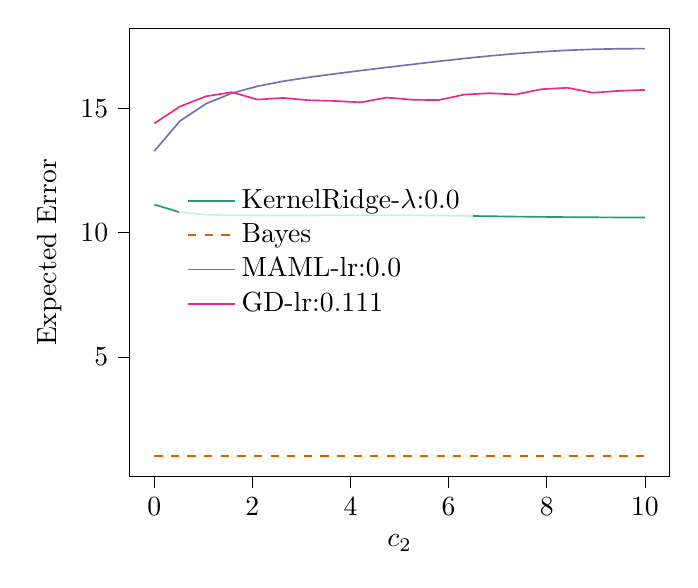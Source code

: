 % This file was created with tikzplotlib v0.10.1.
\begin{tikzpicture}

\definecolor{chocolate217952}{RGB}{217,95,2}
\definecolor{darkcyan27158119}{RGB}{27,158,119}
\definecolor{darkgray176}{RGB}{176,176,176}
\definecolor{deeppink23141138}{RGB}{231,41,138}
\definecolor{lightslategray117112179}{RGB}{117,112,179}

\begin{axis}[
legend cell align={left},
legend style={fill opacity=0.8, draw opacity=1, text opacity=1, at={(0.09,0.5)}, anchor=west, draw=none},
tick align=outside,
tick pos=left,
x grid style={darkgray176},
xlabel={\(\displaystyle c_{2}\)},
xmin=-0.499, xmax=10.5,
xtick style={color=black},
y grid style={darkgray176},
ylabel={Expected Error},
ymin=0.18, ymax=18.229,
ytick style={color=black}
]
\addplot [semithick, darkcyan27158119]
table {%
0.001 11.131
0.527 10.818
1.054 10.723
1.58 10.695
2.106 10.687
2.632 10.686
3.159 10.69
3.685 10.696
4.211 10.701
4.737 10.701
5.264 10.697
5.79 10.687
6.316 10.674
6.842 10.66
7.369 10.646
7.895 10.634
8.421 10.624
8.947 10.617
9.474 10.611
10 10.607
};
\addlegendentry{KernelRidge-$\lambda$:0.0}
\addplot [semithick, chocolate217952, dashed]
table {%
0.001 1.001
0.527 1.001
1.054 1.001
1.58 1.001
2.106 1.001
2.632 1.001
3.159 1.001
3.685 1.001
4.211 1.001
4.737 1.001
5.264 1.001
5.79 1.001
6.316 1.001
6.842 1.001
7.369 1.001
7.895 1.001
8.421 1.001
8.947 1.001
9.474 1.001
10 1.001
};
\addlegendentry{Bayes}
\addplot [semithick, lightslategray117112179]
table {%
0.001 13.283
0.527 14.497
1.054 15.189
1.58 15.612
2.106 15.894
2.632 16.096
3.159 16.256
3.685 16.395
4.211 16.525
4.737 16.651
5.264 16.774
5.79 16.896
6.316 17.01
6.842 17.115
7.369 17.207
7.895 17.282
8.421 17.34
8.947 17.38
9.474 17.402
10 17.409
};
\addlegendentry{MAML-lr:0.0}
\addplot [semithick, deeppink23141138]
table {%
0.001 14.396
0.527 15.079
1.054 15.487
1.58 15.654
2.106 15.357
2.632 15.423
3.159 15.327
3.685 15.3
4.211 15.245
4.737 15.437
5.264 15.35
5.79 15.335
6.316 15.556
6.842 15.614
7.369 15.56
7.895 15.775
8.421 15.83
8.947 15.632
9.474 15.707
10 15.746
};
\addlegendentry{GD-lr:0.111}
\end{axis}

\end{tikzpicture}
